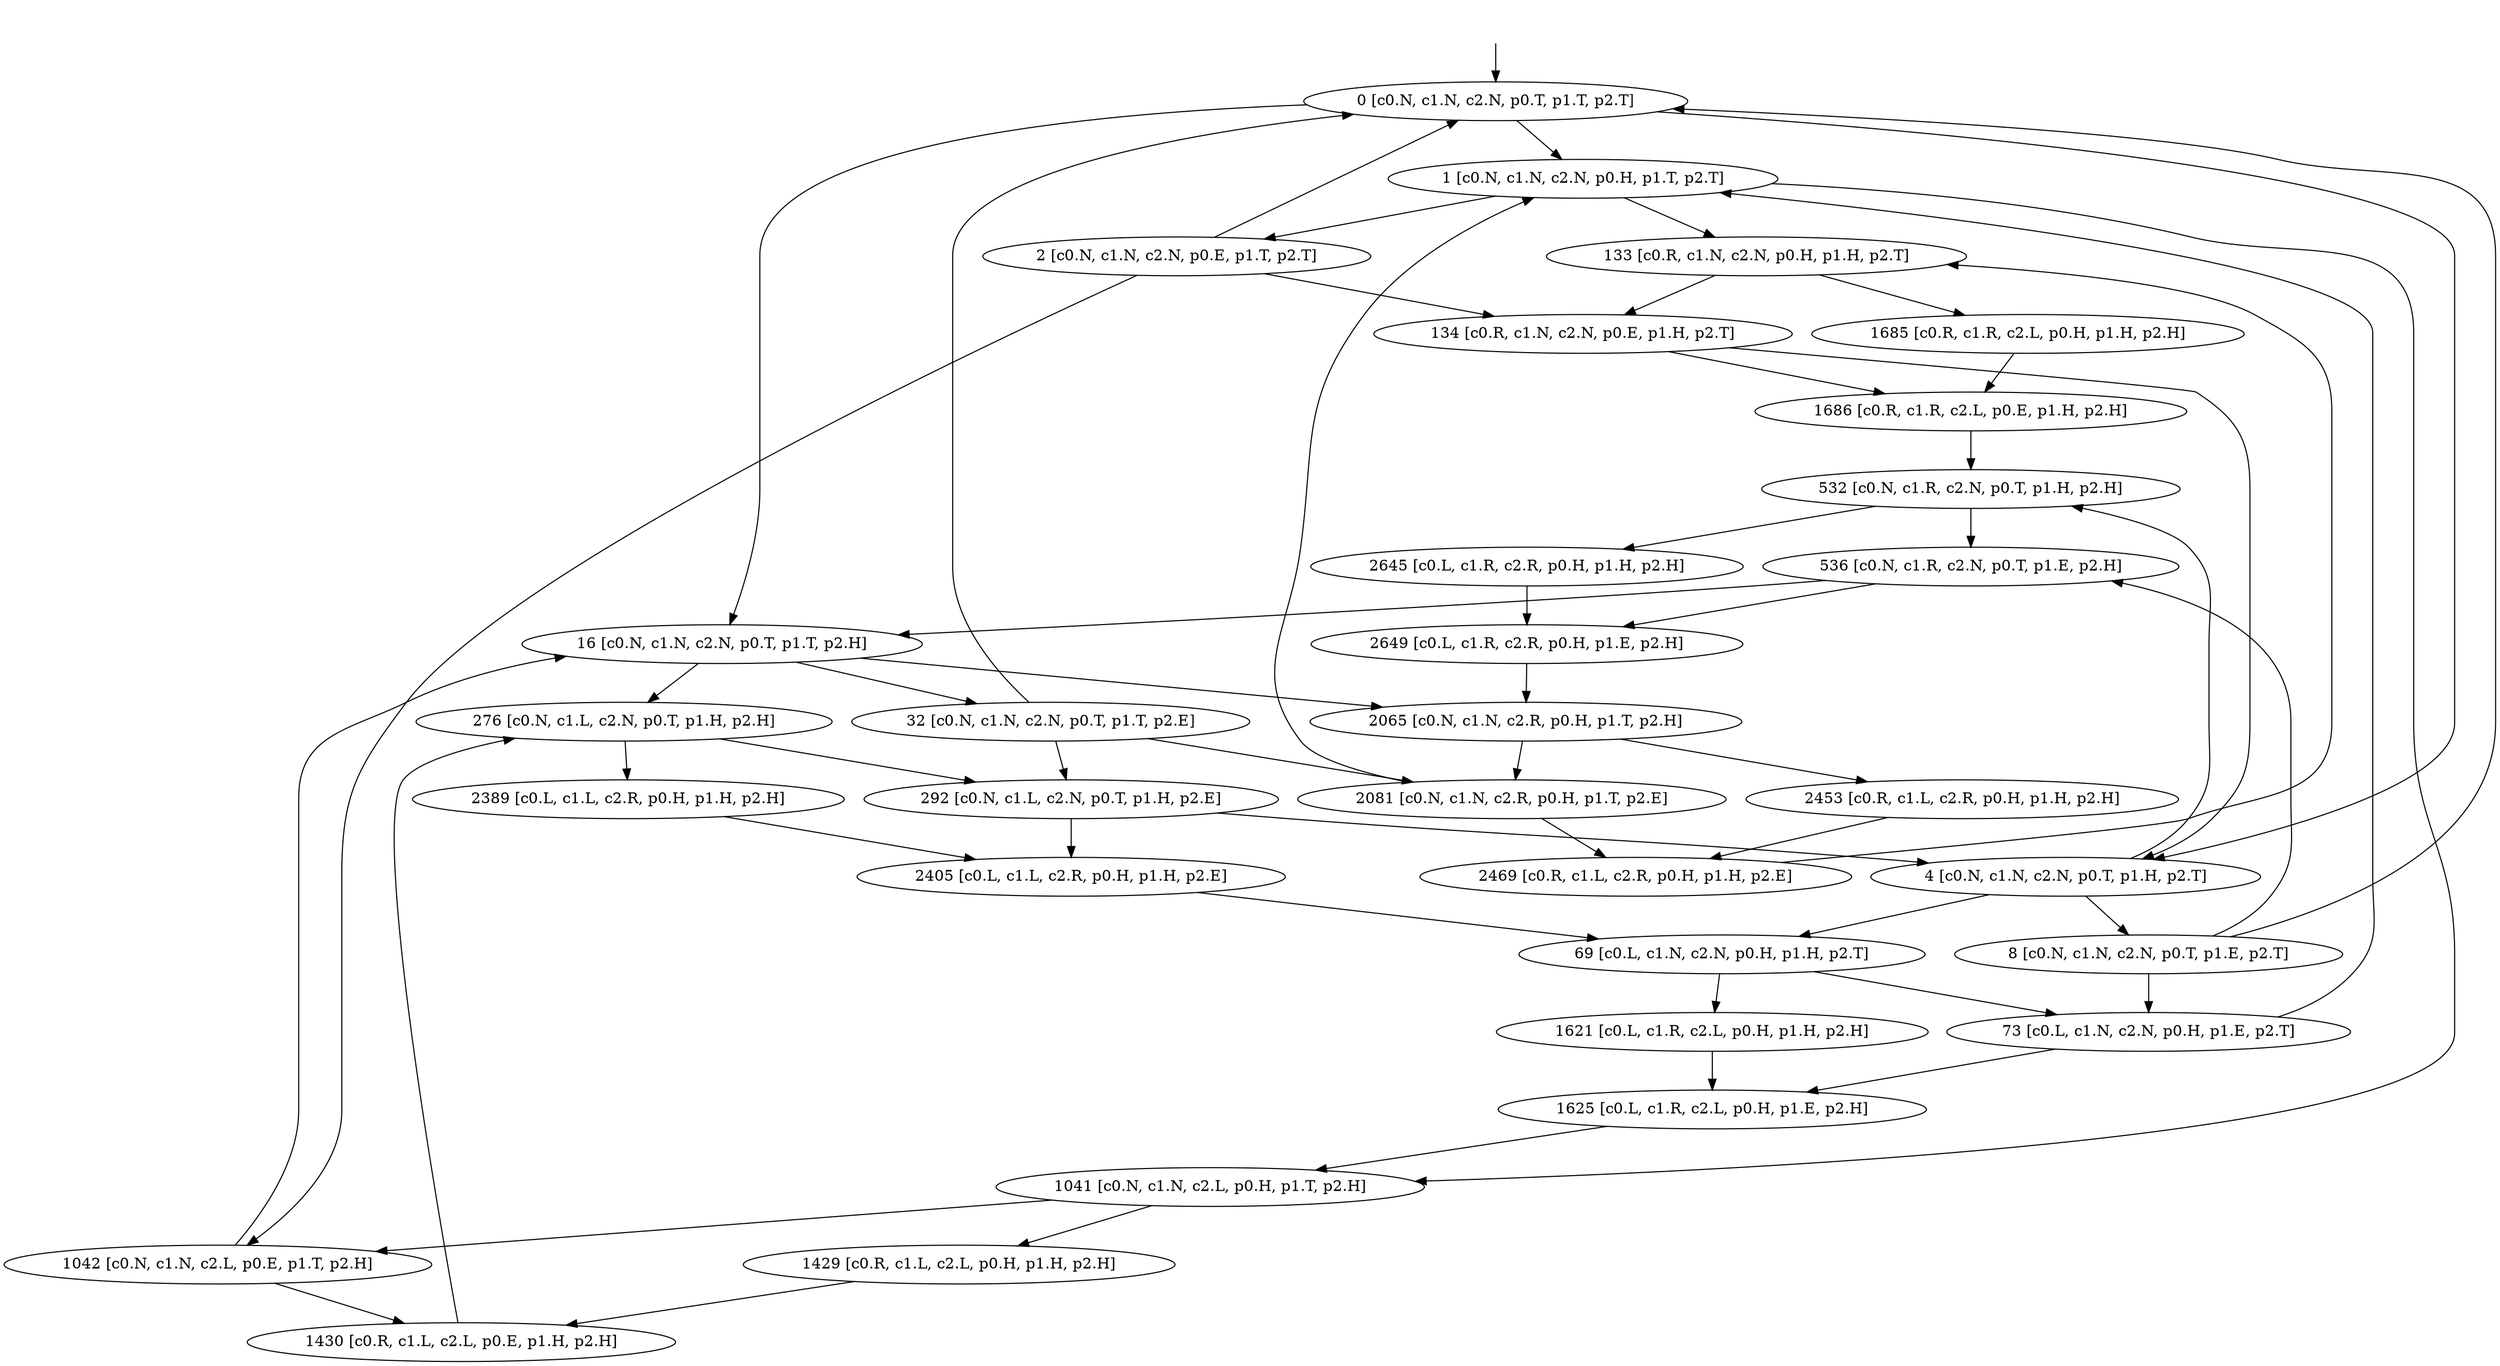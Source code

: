 digraph system {
_0[label="", shape=none ];
_0->0;
2389 [label= "2389 [c0.L, c1.L, c2.R, p0.H, p1.H, p2.H]"];
1621 [label= "1621 [c0.L, c1.R, c2.L, p0.H, p1.H, p2.H]"];
2645 [label= "2645 [c0.L, c1.R, c2.R, p0.H, p1.H, p2.H]"];
1429 [label= "1429 [c0.R, c1.L, c2.L, p0.H, p1.H, p2.H]"];
2453 [label= "2453 [c0.R, c1.L, c2.R, p0.H, p1.H, p2.H]"];
1685 [label= "1685 [c0.R, c1.R, c2.L, p0.H, p1.H, p2.H]"];
2405 [label= "2405 [c0.L, c1.L, c2.R, p0.H, p1.H, p2.E]"];
2469 [label= "2469 [c0.R, c1.L, c2.R, p0.H, p1.H, p2.E]"];
69 [label= "69 [c0.L, c1.N, c2.N, p0.H, p1.H, p2.T]"];
133 [label= "133 [c0.R, c1.N, c2.N, p0.H, p1.H, p2.T]"];
1625 [label= "1625 [c0.L, c1.R, c2.L, p0.H, p1.E, p2.H]"];
2649 [label= "2649 [c0.L, c1.R, c2.R, p0.H, p1.E, p2.H]"];
73 [label= "73 [c0.L, c1.N, c2.N, p0.H, p1.E, p2.T]"];
1041 [label= "1041 [c0.N, c1.N, c2.L, p0.H, p1.T, p2.H]"];
2065 [label= "2065 [c0.N, c1.N, c2.R, p0.H, p1.T, p2.H]"];
2081 [label= "2081 [c0.N, c1.N, c2.R, p0.H, p1.T, p2.E]"];
1 [label= "1 [c0.N, c1.N, c2.N, p0.H, p1.T, p2.T]"];
1430 [label= "1430 [c0.R, c1.L, c2.L, p0.E, p1.H, p2.H]"];
1686 [label= "1686 [c0.R, c1.R, c2.L, p0.E, p1.H, p2.H]"];
134 [label= "134 [c0.R, c1.N, c2.N, p0.E, p1.H, p2.T]"];
1042 [label= "1042 [c0.N, c1.N, c2.L, p0.E, p1.T, p2.H]"];
2 [label= "2 [c0.N, c1.N, c2.N, p0.E, p1.T, p2.T]"];
276 [label= "276 [c0.N, c1.L, c2.N, p0.T, p1.H, p2.H]"];
532 [label= "532 [c0.N, c1.R, c2.N, p0.T, p1.H, p2.H]"];
292 [label= "292 [c0.N, c1.L, c2.N, p0.T, p1.H, p2.E]"];
4 [label= "4 [c0.N, c1.N, c2.N, p0.T, p1.H, p2.T]"];
536 [label= "536 [c0.N, c1.R, c2.N, p0.T, p1.E, p2.H]"];
8 [label= "8 [c0.N, c1.N, c2.N, p0.T, p1.E, p2.T]"];
16 [label= "16 [c0.N, c1.N, c2.N, p0.T, p1.T, p2.H]"];
32 [label= "32 [c0.N, c1.N, c2.N, p0.T, p1.T, p2.E]"];
0 [label= "0 [c0.N, c1.N, c2.N, p0.T, p1.T, p2.T]"];
2389->2405 [label= ""];
2453->2469 [label= ""];
69->1621 [label= ""];
133->1685 [label= ""];
2405->69 [label= ""];
2469->133 [label= ""];
1621->1625 [label= ""];
2645->2649 [label= ""];
69->73 [label= ""];
1041->1429 [label= ""];
2065->2453 [label= ""];
2081->2469 [label= ""];
1->133 [label= ""];
73->1625 [label= ""];
1625->1041 [label= ""];
2649->2065 [label= ""];
73->1 [label= ""];
2065->2081 [label= ""];
1->1041 [label= ""];
2081->1 [label= ""];
1429->1430 [label= ""];
1685->1686 [label= ""];
133->134 [label= ""];
1041->1042 [label= ""];
1->2 [label= ""];
276->2389 [label= ""];
532->2645 [label= ""];
292->2405 [label= ""];
4->69 [label= ""];
536->2649 [label= ""];
8->73 [label= ""];
16->2065 [label= ""];
32->2081 [label= ""];
0->1 [label= ""];
134->1686 [label= ""];
1042->1430 [label= ""];
2->134 [label= ""];
2->1042 [label= ""];
1430->276 [label= ""];
1686->532 [label= ""];
134->4 [label= ""];
1042->16 [label= ""];
2->0 [label= ""];
276->292 [label= ""];
4->532 [label= ""];
292->4 [label= ""];
532->536 [label= ""];
4->8 [label= ""];
16->276 [label= ""];
32->292 [label= ""];
0->4 [label= ""];
8->536 [label= ""];
536->16 [label= ""];
8->0 [label= ""];
16->32 [label= ""];
0->16 [label= ""];
32->0 [label= ""];
}
